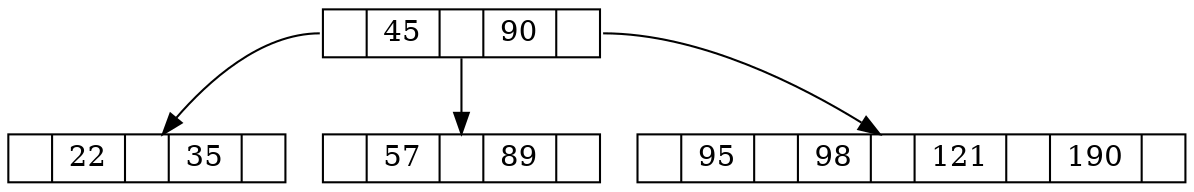 digraph{
node [shape = record, height=.1];
nodo0[label="<nodo1>|<nodo2>45|<nodo3>|<nodo4>90|<nodo5>"];
"nodo0":nodo1 -> nodo6;
nodo6[label="<nodo7>|<nodo8>22|<nodo9>|<nodo10>35|<nodo11>"];
"nodo0":nodo3 -> nodo12;
nodo12[label="<nodo13>|<nodo14>57|<nodo15>|<nodo16>89|<nodo17>"];
"nodo0":nodo5 -> nodo18;
nodo18[label="<nodo19>|<nodo20>95|<nodo21>|<nodo22>98|<nodo23>|<nodo24>121|<nodo25>|<nodo26>190|<nodo27>"];
}